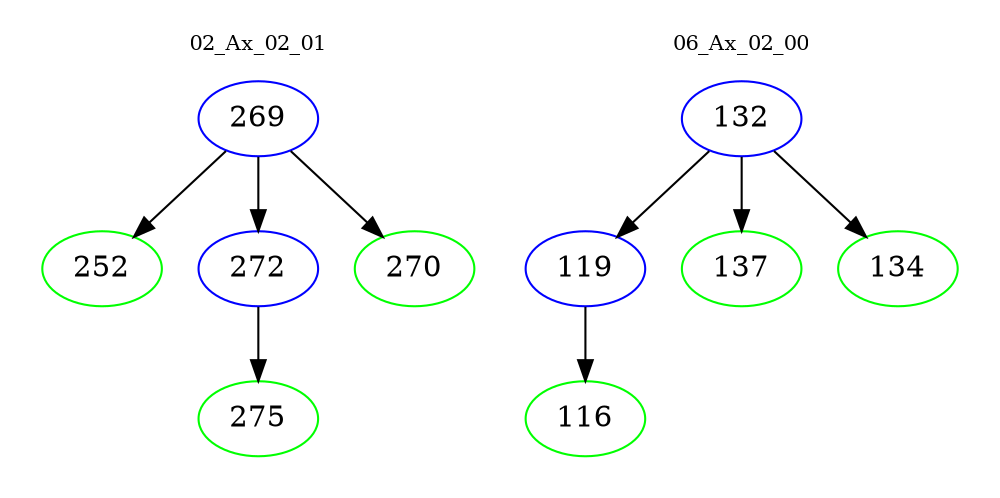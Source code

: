 digraph{
subgraph cluster_0 {
color = white
label = "02_Ax_02_01";
fontsize=10;
T0_269 [label="269", color="blue"]
T0_269 -> T0_252 [color="black"]
T0_252 [label="252", color="green"]
T0_269 -> T0_272 [color="black"]
T0_272 [label="272", color="blue"]
T0_272 -> T0_275 [color="black"]
T0_275 [label="275", color="green"]
T0_269 -> T0_270 [color="black"]
T0_270 [label="270", color="green"]
}
subgraph cluster_1 {
color = white
label = "06_Ax_02_00";
fontsize=10;
T1_132 [label="132", color="blue"]
T1_132 -> T1_119 [color="black"]
T1_119 [label="119", color="blue"]
T1_119 -> T1_116 [color="black"]
T1_116 [label="116", color="green"]
T1_132 -> T1_137 [color="black"]
T1_137 [label="137", color="green"]
T1_132 -> T1_134 [color="black"]
T1_134 [label="134", color="green"]
}
}

